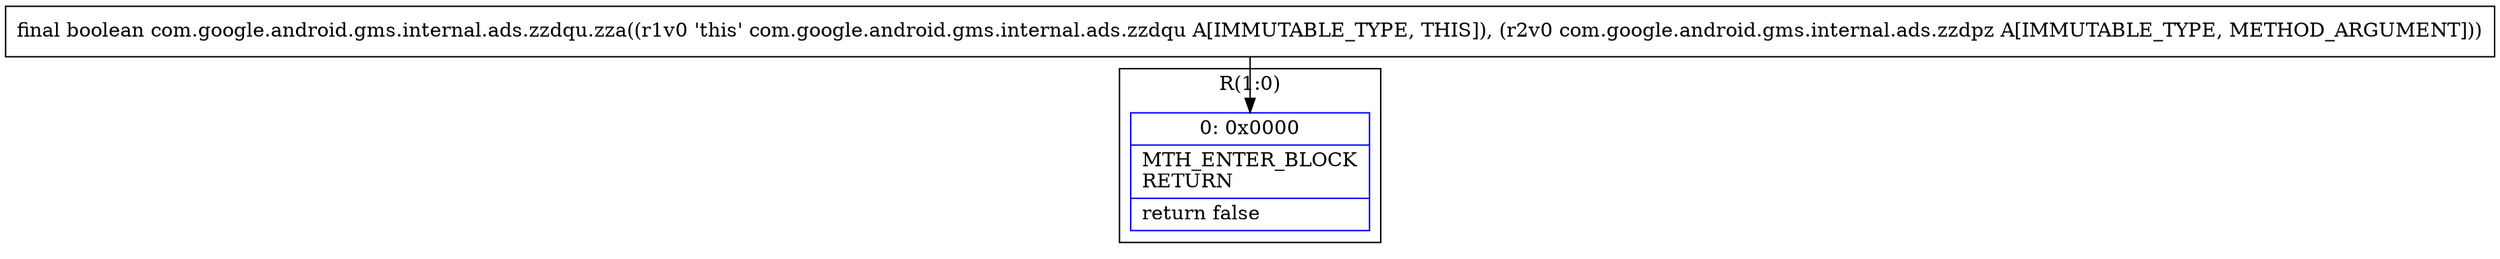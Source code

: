 digraph "CFG forcom.google.android.gms.internal.ads.zzdqu.zza(Lcom\/google\/android\/gms\/internal\/ads\/zzdpz;)Z" {
subgraph cluster_Region_1806473281 {
label = "R(1:0)";
node [shape=record,color=blue];
Node_0 [shape=record,label="{0\:\ 0x0000|MTH_ENTER_BLOCK\lRETURN\l|return false\l}"];
}
MethodNode[shape=record,label="{final boolean com.google.android.gms.internal.ads.zzdqu.zza((r1v0 'this' com.google.android.gms.internal.ads.zzdqu A[IMMUTABLE_TYPE, THIS]), (r2v0 com.google.android.gms.internal.ads.zzdpz A[IMMUTABLE_TYPE, METHOD_ARGUMENT])) }"];
MethodNode -> Node_0;
}

